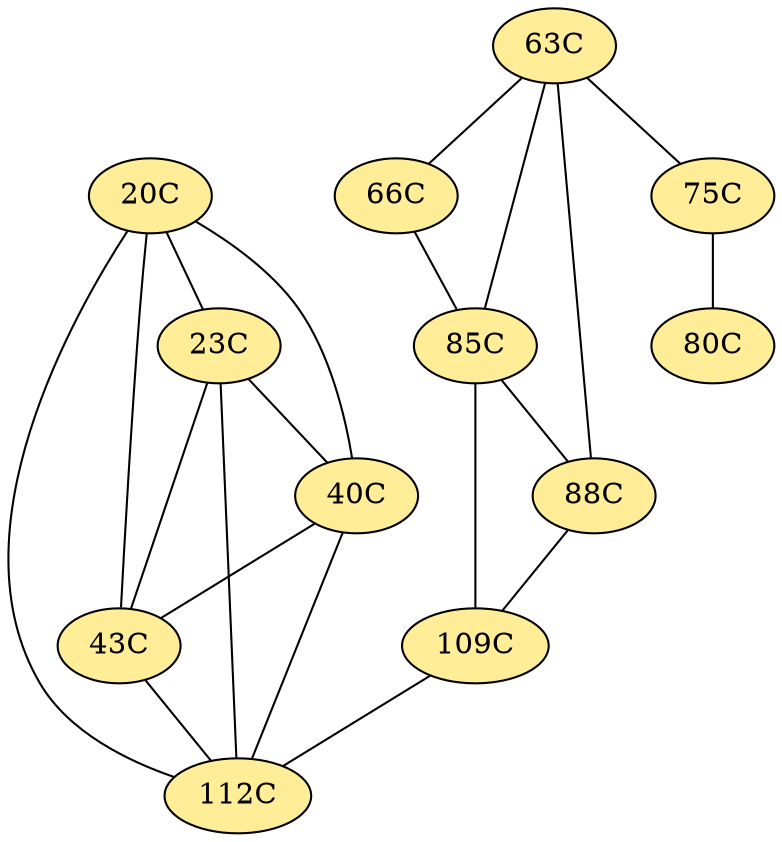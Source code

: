 // The Round Table
graph {
	"20C" [fillcolor="#FFED97" style=radial]
	"40C" [fillcolor="#FFED97" style=radial]
	"20C" -- "40C" [penwidth=1]
	"20C" [fillcolor="#FFED97" style=radial]
	"43C" [fillcolor="#FFED97" style=radial]
	"20C" -- "43C" [penwidth=1]
	"20C" [fillcolor="#FFED97" style=radial]
	"23C" [fillcolor="#FFED97" style=radial]
	"20C" -- "23C" [penwidth=1]
	"20C" [fillcolor="#FFED97" style=radial]
	"112C" [fillcolor="#FFED97" style=radial]
	"20C" -- "112C" [penwidth=1]
	"23C" [fillcolor="#FFED97" style=radial]
	"40C" [fillcolor="#FFED97" style=radial]
	"23C" -- "40C" [penwidth=1]
	"23C" [fillcolor="#FFED97" style=radial]
	"43C" [fillcolor="#FFED97" style=radial]
	"23C" -- "43C" [penwidth=1]
	"23C" [fillcolor="#FFED97" style=radial]
	"112C" [fillcolor="#FFED97" style=radial]
	"23C" -- "112C" [penwidth=1]
	"40C" [fillcolor="#FFED97" style=radial]
	"43C" [fillcolor="#FFED97" style=radial]
	"40C" -- "43C" [penwidth=1]
	"40C" [fillcolor="#FFED97" style=radial]
	"112C" [fillcolor="#FFED97" style=radial]
	"40C" -- "112C" [penwidth=1]
	"43C" [fillcolor="#FFED97" style=radial]
	"112C" [fillcolor="#FFED97" style=radial]
	"43C" -- "112C" [penwidth=1]
	"63C" [fillcolor="#FFED97" style=radial]
	"85C" [fillcolor="#FFED97" style=radial]
	"63C" -- "85C" [penwidth=1]
	"63C" [fillcolor="#FFED97" style=radial]
	"66C" [fillcolor="#FFED97" style=radial]
	"63C" -- "66C" [penwidth=1]
	"63C" [fillcolor="#FFED97" style=radial]
	"75C" [fillcolor="#FFED97" style=radial]
	"63C" -- "75C" [penwidth=1]
	"63C" [fillcolor="#FFED97" style=radial]
	"88C" [fillcolor="#FFED97" style=radial]
	"63C" -- "88C" [penwidth=1]
	"66C" [fillcolor="#FFED97" style=radial]
	"85C" [fillcolor="#FFED97" style=radial]
	"66C" -- "85C" [penwidth=1]
	"75C" [fillcolor="#FFED97" style=radial]
	"80C" [fillcolor="#FFED97" style=radial]
	"75C" -- "80C" [penwidth=1]
	"85C" [fillcolor="#FFED97" style=radial]
	"88C" [fillcolor="#FFED97" style=radial]
	"85C" -- "88C" [penwidth=1]
	"85C" [fillcolor="#FFED97" style=radial]
	"109C" [fillcolor="#FFED97" style=radial]
	"85C" -- "109C" [penwidth=1]
	"88C" [fillcolor="#FFED97" style=radial]
	"109C" [fillcolor="#FFED97" style=radial]
	"88C" -- "109C" [penwidth=1]
	"109C" [fillcolor="#FFED97" style=radial]
	"112C" [fillcolor="#FFED97" style=radial]
	"109C" -- "112C" [penwidth=1]
}
